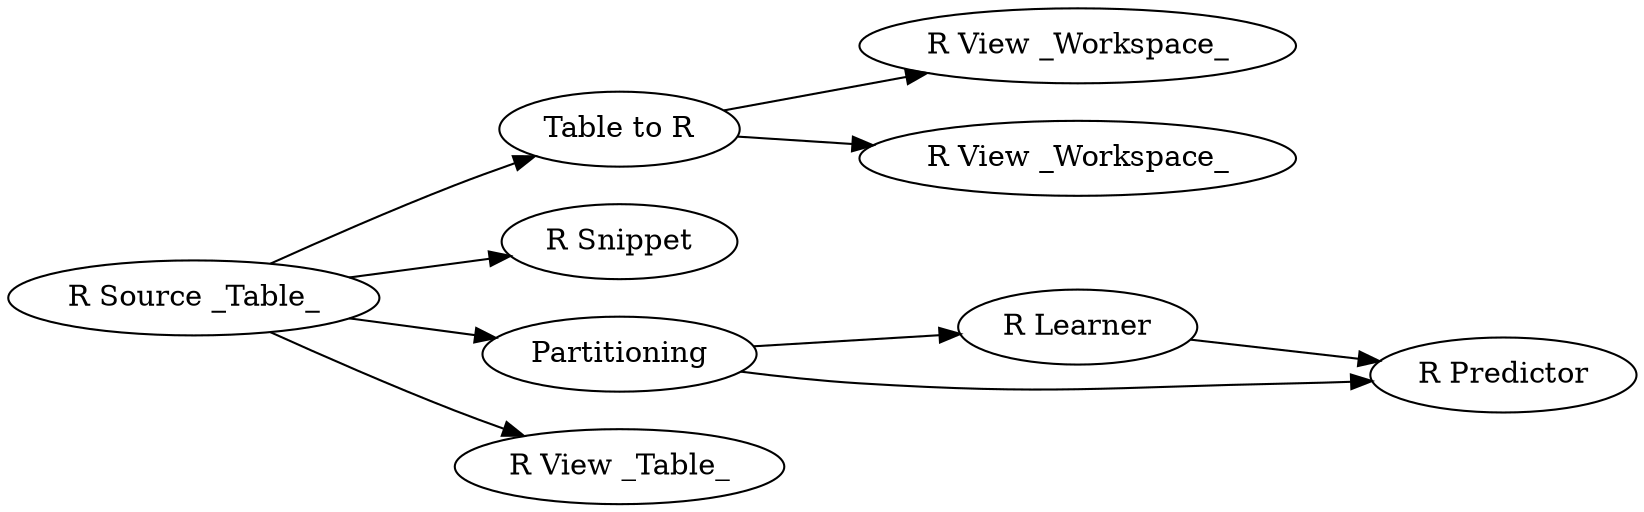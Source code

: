 digraph {
	"9067892570655158243_19" [label="R Learner"]
	"9067892570655158243_21" [label="Table to R"]
	"9067892570655158243_22" [label="R View _Workspace_"]
	"9067892570655158243_24" [label="R Source _Table_"]
	"9067892570655158243_23" [label="R View _Workspace_"]
	"9067892570655158243_20" [label="R Predictor"]
	"9067892570655158243_17" [label="R Snippet"]
	"9067892570655158243_8" [label=Partitioning]
	"9067892570655158243_18" [label="R View _Table_"]
	"9067892570655158243_24" -> "9067892570655158243_8"
	"9067892570655158243_24" -> "9067892570655158243_17"
	"9067892570655158243_19" -> "9067892570655158243_20"
	"9067892570655158243_24" -> "9067892570655158243_18"
	"9067892570655158243_8" -> "9067892570655158243_19"
	"9067892570655158243_24" -> "9067892570655158243_21"
	"9067892570655158243_8" -> "9067892570655158243_20"
	"9067892570655158243_21" -> "9067892570655158243_23"
	"9067892570655158243_21" -> "9067892570655158243_22"
	rankdir=LR
}
